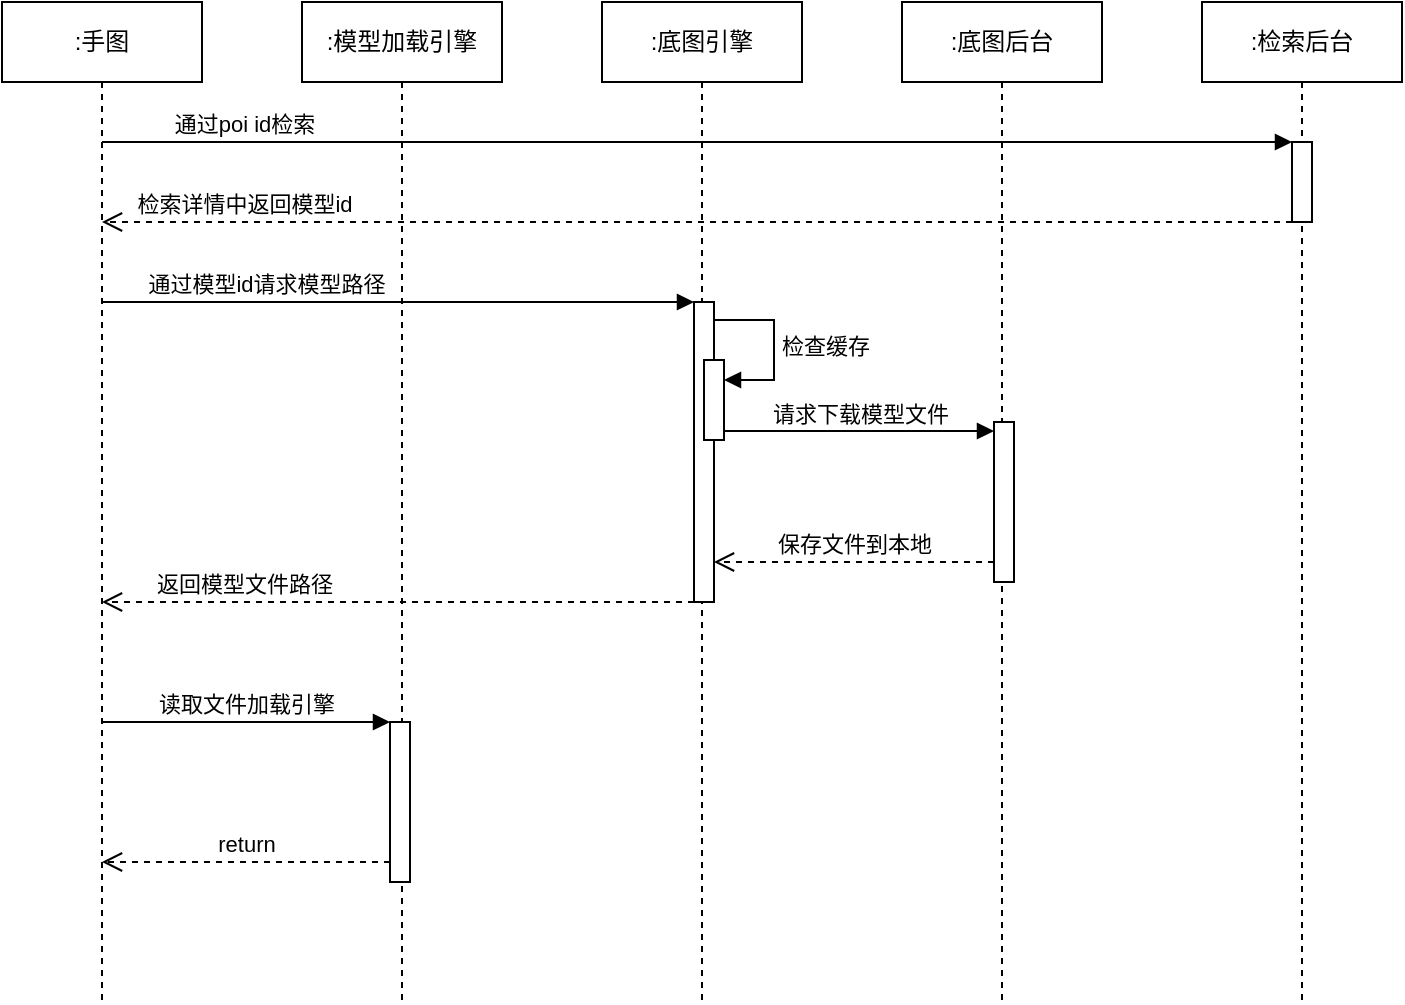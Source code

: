 <mxfile version="21.3.3" type="github">
  <diagram name="第 1 页" id="0gkQoOxgQt4wBfiU67CS">
    <mxGraphModel dx="1194" dy="741" grid="1" gridSize="10" guides="1" tooltips="1" connect="1" arrows="1" fold="1" page="1" pageScale="1" pageWidth="827" pageHeight="1169" math="0" shadow="0">
      <root>
        <mxCell id="0" />
        <mxCell id="1" parent="0" />
        <mxCell id="DGaPhVkoLo8uyjzu2_Tk-1" value=":手图" style="shape=umlLifeline;perimeter=lifelinePerimeter;whiteSpace=wrap;html=1;container=1;dropTarget=0;collapsible=0;recursiveResize=0;outlineConnect=0;portConstraint=eastwest;newEdgeStyle={&quot;edgeStyle&quot;:&quot;elbowEdgeStyle&quot;,&quot;elbow&quot;:&quot;vertical&quot;,&quot;curved&quot;:0,&quot;rounded&quot;:0};" vertex="1" parent="1">
          <mxGeometry x="80" y="60" width="100" height="500" as="geometry" />
        </mxCell>
        <mxCell id="DGaPhVkoLo8uyjzu2_Tk-2" value=":模型加载引擎" style="shape=umlLifeline;perimeter=lifelinePerimeter;whiteSpace=wrap;html=1;container=1;dropTarget=0;collapsible=0;recursiveResize=0;outlineConnect=0;portConstraint=eastwest;newEdgeStyle={&quot;edgeStyle&quot;:&quot;elbowEdgeStyle&quot;,&quot;elbow&quot;:&quot;vertical&quot;,&quot;curved&quot;:0,&quot;rounded&quot;:0};" vertex="1" parent="1">
          <mxGeometry x="230" y="60" width="100" height="500" as="geometry" />
        </mxCell>
        <mxCell id="DGaPhVkoLo8uyjzu2_Tk-17" value="" style="html=1;points=[];perimeter=orthogonalPerimeter;outlineConnect=0;targetShapes=umlLifeline;portConstraint=eastwest;newEdgeStyle={&quot;edgeStyle&quot;:&quot;elbowEdgeStyle&quot;,&quot;elbow&quot;:&quot;vertical&quot;,&quot;curved&quot;:0,&quot;rounded&quot;:0};" vertex="1" parent="DGaPhVkoLo8uyjzu2_Tk-2">
          <mxGeometry x="44" y="360" width="10" height="80" as="geometry" />
        </mxCell>
        <mxCell id="DGaPhVkoLo8uyjzu2_Tk-3" value=":底图引擎" style="shape=umlLifeline;perimeter=lifelinePerimeter;whiteSpace=wrap;html=1;container=1;dropTarget=0;collapsible=0;recursiveResize=0;outlineConnect=0;portConstraint=eastwest;newEdgeStyle={&quot;edgeStyle&quot;:&quot;elbowEdgeStyle&quot;,&quot;elbow&quot;:&quot;vertical&quot;,&quot;curved&quot;:0,&quot;rounded&quot;:0};" vertex="1" parent="1">
          <mxGeometry x="380" y="60" width="100" height="500" as="geometry" />
        </mxCell>
        <mxCell id="DGaPhVkoLo8uyjzu2_Tk-9" value="" style="html=1;points=[];perimeter=orthogonalPerimeter;outlineConnect=0;targetShapes=umlLifeline;portConstraint=eastwest;newEdgeStyle={&quot;edgeStyle&quot;:&quot;elbowEdgeStyle&quot;,&quot;elbow&quot;:&quot;vertical&quot;,&quot;curved&quot;:0,&quot;rounded&quot;:0};" vertex="1" parent="DGaPhVkoLo8uyjzu2_Tk-3">
          <mxGeometry x="46" y="150" width="10" height="150" as="geometry" />
        </mxCell>
        <mxCell id="DGaPhVkoLo8uyjzu2_Tk-12" value="" style="html=1;points=[];perimeter=orthogonalPerimeter;outlineConnect=0;targetShapes=umlLifeline;portConstraint=eastwest;newEdgeStyle={&quot;edgeStyle&quot;:&quot;elbowEdgeStyle&quot;,&quot;elbow&quot;:&quot;vertical&quot;,&quot;curved&quot;:0,&quot;rounded&quot;:0};" vertex="1" parent="DGaPhVkoLo8uyjzu2_Tk-3">
          <mxGeometry x="51" y="179" width="10" height="40" as="geometry" />
        </mxCell>
        <mxCell id="DGaPhVkoLo8uyjzu2_Tk-13" value="检查缓存" style="html=1;align=left;spacingLeft=2;endArrow=block;rounded=0;edgeStyle=orthogonalEdgeStyle;curved=0;rounded=0;" edge="1" target="DGaPhVkoLo8uyjzu2_Tk-12" parent="DGaPhVkoLo8uyjzu2_Tk-3">
          <mxGeometry relative="1" as="geometry">
            <mxPoint x="56" y="159" as="sourcePoint" />
            <Array as="points">
              <mxPoint x="86" y="189" />
            </Array>
          </mxGeometry>
        </mxCell>
        <mxCell id="DGaPhVkoLo8uyjzu2_Tk-4" value=":底图后台" style="shape=umlLifeline;perimeter=lifelinePerimeter;whiteSpace=wrap;html=1;container=1;dropTarget=0;collapsible=0;recursiveResize=0;outlineConnect=0;portConstraint=eastwest;newEdgeStyle={&quot;edgeStyle&quot;:&quot;elbowEdgeStyle&quot;,&quot;elbow&quot;:&quot;vertical&quot;,&quot;curved&quot;:0,&quot;rounded&quot;:0};" vertex="1" parent="1">
          <mxGeometry x="530" y="60" width="100" height="500" as="geometry" />
        </mxCell>
        <mxCell id="DGaPhVkoLo8uyjzu2_Tk-14" value="" style="html=1;points=[];perimeter=orthogonalPerimeter;outlineConnect=0;targetShapes=umlLifeline;portConstraint=eastwest;newEdgeStyle={&quot;edgeStyle&quot;:&quot;elbowEdgeStyle&quot;,&quot;elbow&quot;:&quot;vertical&quot;,&quot;curved&quot;:0,&quot;rounded&quot;:0};" vertex="1" parent="DGaPhVkoLo8uyjzu2_Tk-4">
          <mxGeometry x="46" y="210" width="10" height="80" as="geometry" />
        </mxCell>
        <mxCell id="DGaPhVkoLo8uyjzu2_Tk-5" value=":检索后台" style="shape=umlLifeline;perimeter=lifelinePerimeter;whiteSpace=wrap;html=1;container=1;dropTarget=0;collapsible=0;recursiveResize=0;outlineConnect=0;portConstraint=eastwest;newEdgeStyle={&quot;edgeStyle&quot;:&quot;elbowEdgeStyle&quot;,&quot;elbow&quot;:&quot;vertical&quot;,&quot;curved&quot;:0,&quot;rounded&quot;:0};" vertex="1" parent="1">
          <mxGeometry x="680" y="60" width="100" height="500" as="geometry" />
        </mxCell>
        <mxCell id="DGaPhVkoLo8uyjzu2_Tk-6" value="" style="html=1;points=[];perimeter=orthogonalPerimeter;outlineConnect=0;targetShapes=umlLifeline;portConstraint=eastwest;newEdgeStyle={&quot;edgeStyle&quot;:&quot;elbowEdgeStyle&quot;,&quot;elbow&quot;:&quot;vertical&quot;,&quot;curved&quot;:0,&quot;rounded&quot;:0};" vertex="1" parent="DGaPhVkoLo8uyjzu2_Tk-5">
          <mxGeometry x="45" y="70" width="10" height="40" as="geometry" />
        </mxCell>
        <mxCell id="DGaPhVkoLo8uyjzu2_Tk-8" value="检索详情中返回模型id" style="html=1;verticalAlign=bottom;endArrow=open;dashed=1;endSize=8;edgeStyle=elbowEdgeStyle;elbow=vertical;curved=0;rounded=0;" edge="1" source="DGaPhVkoLo8uyjzu2_Tk-6" parent="1" target="DGaPhVkoLo8uyjzu2_Tk-1">
          <mxGeometry x="0.763" relative="1" as="geometry">
            <mxPoint x="655" y="205" as="targetPoint" />
            <Array as="points">
              <mxPoint x="450" y="170" />
            </Array>
            <mxPoint as="offset" />
          </mxGeometry>
        </mxCell>
        <mxCell id="DGaPhVkoLo8uyjzu2_Tk-7" value="通过poi id检索" style="html=1;verticalAlign=bottom;endArrow=block;edgeStyle=elbowEdgeStyle;elbow=vertical;curved=0;rounded=0;" edge="1" target="DGaPhVkoLo8uyjzu2_Tk-6" parent="1" source="DGaPhVkoLo8uyjzu2_Tk-1">
          <mxGeometry x="-0.763" relative="1" as="geometry">
            <mxPoint x="655" y="130" as="sourcePoint" />
            <Array as="points">
              <mxPoint x="450" y="130" />
            </Array>
            <mxPoint as="offset" />
          </mxGeometry>
        </mxCell>
        <mxCell id="DGaPhVkoLo8uyjzu2_Tk-11" value="返回模型文件路径" style="html=1;verticalAlign=bottom;endArrow=open;dashed=1;endSize=8;edgeStyle=elbowEdgeStyle;elbow=vertical;curved=0;rounded=0;" edge="1" source="DGaPhVkoLo8uyjzu2_Tk-9" parent="1" target="DGaPhVkoLo8uyjzu2_Tk-1">
          <mxGeometry x="0.524" relative="1" as="geometry">
            <mxPoint x="356" y="268" as="targetPoint" />
            <Array as="points">
              <mxPoint x="310" y="360" />
            </Array>
            <mxPoint as="offset" />
          </mxGeometry>
        </mxCell>
        <mxCell id="DGaPhVkoLo8uyjzu2_Tk-10" value="通过模型id请求模型路径" style="html=1;verticalAlign=bottom;endArrow=block;edgeStyle=elbowEdgeStyle;elbow=vertical;curved=0;rounded=0;" edge="1" target="DGaPhVkoLo8uyjzu2_Tk-9" parent="1" source="DGaPhVkoLo8uyjzu2_Tk-1">
          <mxGeometry x="-0.457" relative="1" as="geometry">
            <mxPoint x="356" y="210" as="sourcePoint" />
            <Array as="points">
              <mxPoint x="310" y="210" />
            </Array>
            <mxPoint x="1" as="offset" />
          </mxGeometry>
        </mxCell>
        <mxCell id="DGaPhVkoLo8uyjzu2_Tk-15" value="请求下载模型文件" style="html=1;verticalAlign=bottom;endArrow=block;edgeStyle=elbowEdgeStyle;elbow=vertical;curved=0;rounded=0;" edge="1" target="DGaPhVkoLo8uyjzu2_Tk-14" parent="1" source="DGaPhVkoLo8uyjzu2_Tk-12">
          <mxGeometry relative="1" as="geometry">
            <mxPoint x="506" y="270" as="sourcePoint" />
          </mxGeometry>
        </mxCell>
        <mxCell id="DGaPhVkoLo8uyjzu2_Tk-16" value="保存文件到本地" style="html=1;verticalAlign=bottom;endArrow=open;dashed=1;endSize=8;edgeStyle=elbowEdgeStyle;elbow=vertical;curved=0;rounded=0;" edge="1" source="DGaPhVkoLo8uyjzu2_Tk-14" parent="1" target="DGaPhVkoLo8uyjzu2_Tk-9">
          <mxGeometry relative="1" as="geometry">
            <mxPoint x="440" y="340" as="targetPoint" />
            <Array as="points">
              <mxPoint x="528" y="340" />
            </Array>
          </mxGeometry>
        </mxCell>
        <mxCell id="DGaPhVkoLo8uyjzu2_Tk-18" value="读取文件加载引擎" style="html=1;verticalAlign=bottom;endArrow=block;edgeStyle=elbowEdgeStyle;elbow=vertical;curved=0;rounded=0;" edge="1" target="DGaPhVkoLo8uyjzu2_Tk-17" parent="1" source="DGaPhVkoLo8uyjzu2_Tk-1">
          <mxGeometry relative="1" as="geometry">
            <mxPoint x="204" y="420" as="sourcePoint" />
            <Array as="points">
              <mxPoint x="230" y="420" />
            </Array>
          </mxGeometry>
        </mxCell>
        <mxCell id="DGaPhVkoLo8uyjzu2_Tk-19" value="return" style="html=1;verticalAlign=bottom;endArrow=open;dashed=1;endSize=8;edgeStyle=elbowEdgeStyle;elbow=vertical;curved=0;rounded=0;" edge="1" source="DGaPhVkoLo8uyjzu2_Tk-17" parent="1" target="DGaPhVkoLo8uyjzu2_Tk-1">
          <mxGeometry relative="1" as="geometry">
            <mxPoint x="204" y="495" as="targetPoint" />
            <Array as="points">
              <mxPoint x="220" y="490" />
            </Array>
          </mxGeometry>
        </mxCell>
      </root>
    </mxGraphModel>
  </diagram>
</mxfile>
